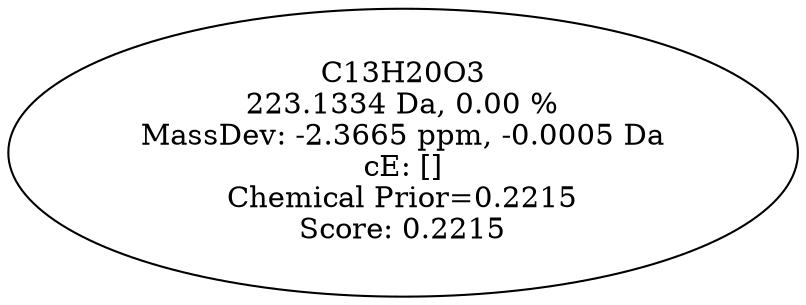 strict digraph {
v1 [label="C13H20O3\n223.1334 Da, 0.00 %\nMassDev: -2.3665 ppm, -0.0005 Da\ncE: []\nChemical Prior=0.2215\nScore: 0.2215"];
}